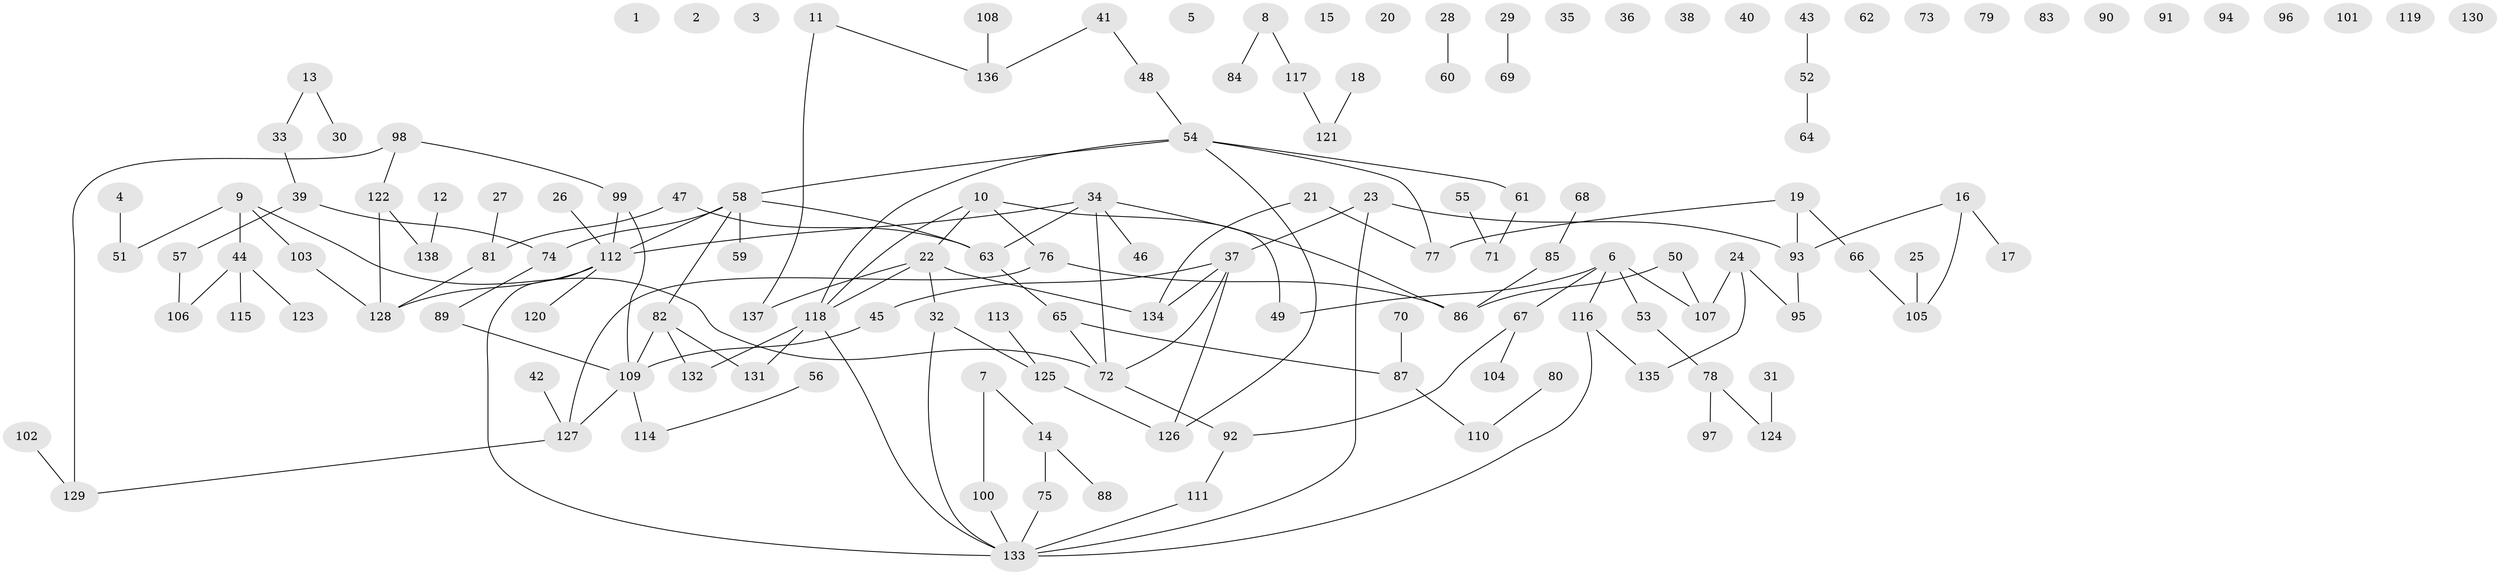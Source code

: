// Generated by graph-tools (version 1.1) at 2025/33/03/09/25 02:33:33]
// undirected, 138 vertices, 144 edges
graph export_dot {
graph [start="1"]
  node [color=gray90,style=filled];
  1;
  2;
  3;
  4;
  5;
  6;
  7;
  8;
  9;
  10;
  11;
  12;
  13;
  14;
  15;
  16;
  17;
  18;
  19;
  20;
  21;
  22;
  23;
  24;
  25;
  26;
  27;
  28;
  29;
  30;
  31;
  32;
  33;
  34;
  35;
  36;
  37;
  38;
  39;
  40;
  41;
  42;
  43;
  44;
  45;
  46;
  47;
  48;
  49;
  50;
  51;
  52;
  53;
  54;
  55;
  56;
  57;
  58;
  59;
  60;
  61;
  62;
  63;
  64;
  65;
  66;
  67;
  68;
  69;
  70;
  71;
  72;
  73;
  74;
  75;
  76;
  77;
  78;
  79;
  80;
  81;
  82;
  83;
  84;
  85;
  86;
  87;
  88;
  89;
  90;
  91;
  92;
  93;
  94;
  95;
  96;
  97;
  98;
  99;
  100;
  101;
  102;
  103;
  104;
  105;
  106;
  107;
  108;
  109;
  110;
  111;
  112;
  113;
  114;
  115;
  116;
  117;
  118;
  119;
  120;
  121;
  122;
  123;
  124;
  125;
  126;
  127;
  128;
  129;
  130;
  131;
  132;
  133;
  134;
  135;
  136;
  137;
  138;
  4 -- 51;
  6 -- 49;
  6 -- 53;
  6 -- 67;
  6 -- 107;
  6 -- 116;
  7 -- 14;
  7 -- 100;
  8 -- 84;
  8 -- 117;
  9 -- 44;
  9 -- 51;
  9 -- 72;
  9 -- 103;
  10 -- 22;
  10 -- 49;
  10 -- 76;
  10 -- 118;
  11 -- 136;
  11 -- 137;
  12 -- 138;
  13 -- 30;
  13 -- 33;
  14 -- 75;
  14 -- 88;
  16 -- 17;
  16 -- 93;
  16 -- 105;
  18 -- 121;
  19 -- 66;
  19 -- 77;
  19 -- 93;
  21 -- 77;
  21 -- 134;
  22 -- 32;
  22 -- 118;
  22 -- 134;
  22 -- 137;
  23 -- 37;
  23 -- 93;
  23 -- 133;
  24 -- 95;
  24 -- 107;
  24 -- 135;
  25 -- 105;
  26 -- 112;
  27 -- 81;
  28 -- 60;
  29 -- 69;
  31 -- 124;
  32 -- 125;
  32 -- 133;
  33 -- 39;
  34 -- 46;
  34 -- 63;
  34 -- 72;
  34 -- 86;
  34 -- 112;
  37 -- 45;
  37 -- 72;
  37 -- 126;
  37 -- 134;
  39 -- 57;
  39 -- 74;
  41 -- 48;
  41 -- 136;
  42 -- 127;
  43 -- 52;
  44 -- 106;
  44 -- 115;
  44 -- 123;
  45 -- 109;
  47 -- 63;
  47 -- 81;
  48 -- 54;
  50 -- 86;
  50 -- 107;
  52 -- 64;
  53 -- 78;
  54 -- 58;
  54 -- 61;
  54 -- 77;
  54 -- 118;
  54 -- 126;
  55 -- 71;
  56 -- 114;
  57 -- 106;
  58 -- 59;
  58 -- 63;
  58 -- 74;
  58 -- 82;
  58 -- 112;
  61 -- 71;
  63 -- 65;
  65 -- 72;
  65 -- 87;
  66 -- 105;
  67 -- 92;
  67 -- 104;
  68 -- 85;
  70 -- 87;
  72 -- 92;
  74 -- 89;
  75 -- 133;
  76 -- 86;
  76 -- 127;
  78 -- 97;
  78 -- 124;
  80 -- 110;
  81 -- 128;
  82 -- 109;
  82 -- 131;
  82 -- 132;
  85 -- 86;
  87 -- 110;
  89 -- 109;
  92 -- 111;
  93 -- 95;
  98 -- 99;
  98 -- 122;
  98 -- 129;
  99 -- 109;
  99 -- 112;
  100 -- 133;
  102 -- 129;
  103 -- 128;
  108 -- 136;
  109 -- 114;
  109 -- 127;
  111 -- 133;
  112 -- 120;
  112 -- 128;
  112 -- 133;
  113 -- 125;
  116 -- 133;
  116 -- 135;
  117 -- 121;
  118 -- 131;
  118 -- 132;
  118 -- 133;
  122 -- 128;
  122 -- 138;
  125 -- 126;
  127 -- 129;
}
